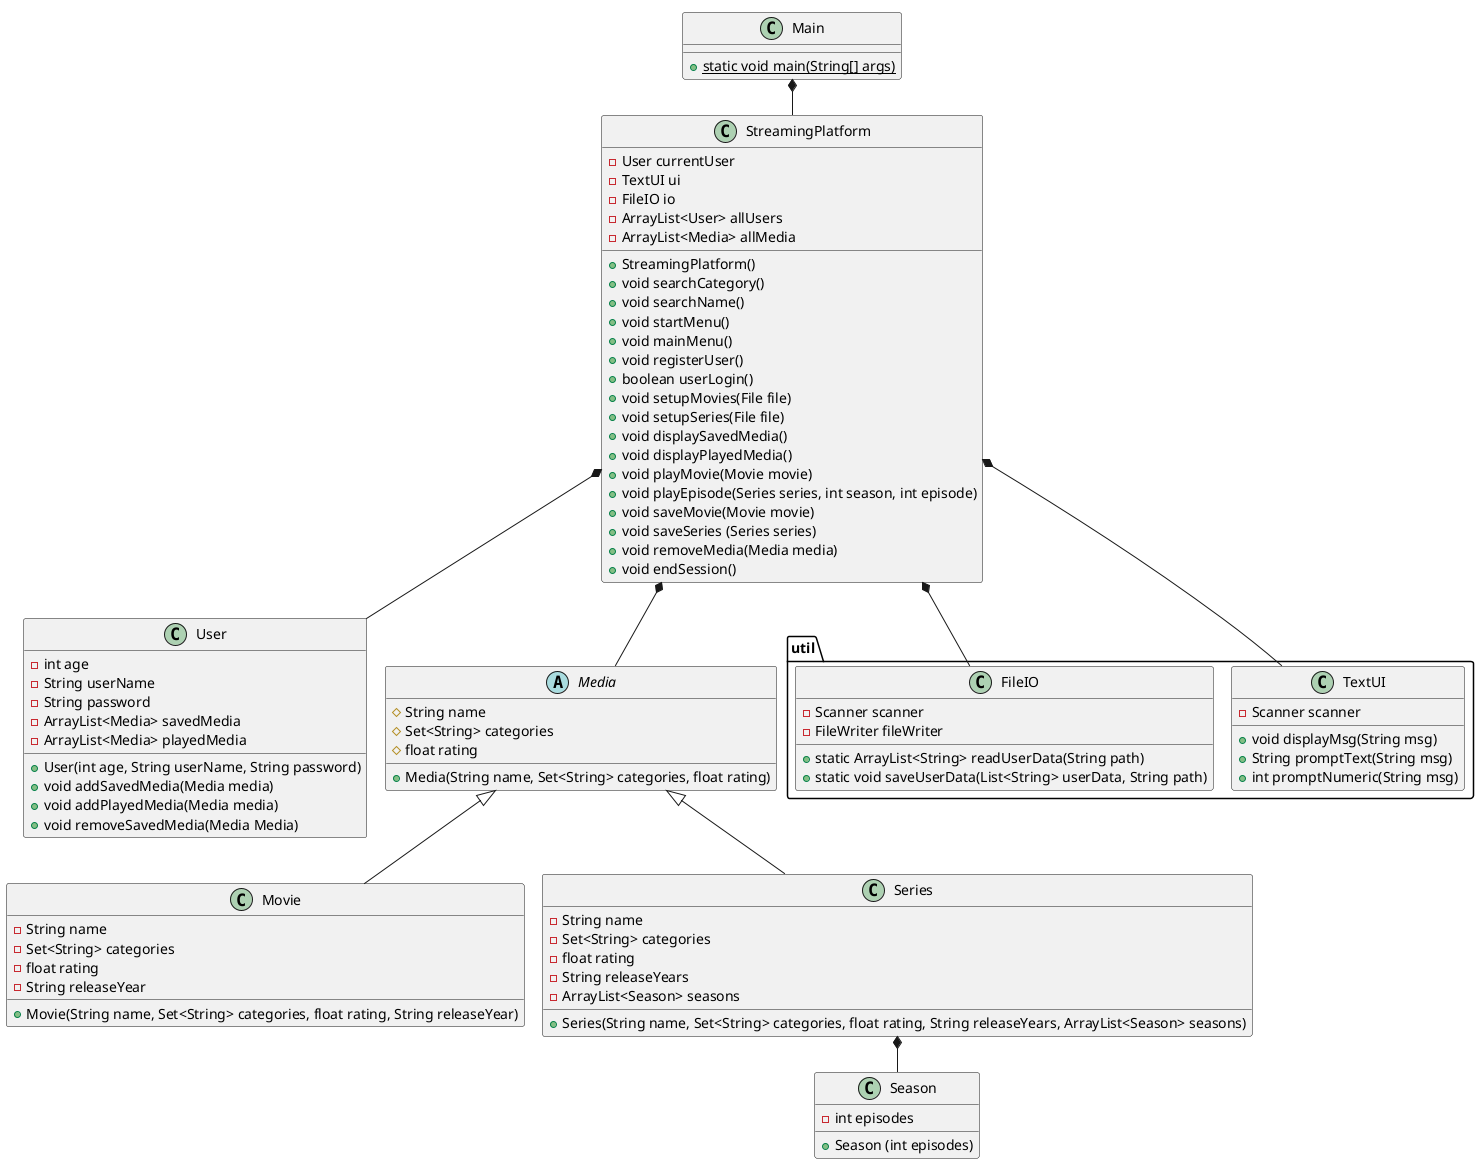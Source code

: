 @startuml
'https://plantuml.com/sequence-diagram


!pragma layout smetana

class Main{
+ {static}static void main(String[] args)
}

class StreamingPlatform{
'attributes
- User currentUser
- TextUI ui
- FileIO io
- ArrayList<User> allUsers
- ArrayList<Media> allMedia

'methods
+ StreamingPlatform()
+ void searchCategory()
+ void searchName()
+ void startMenu()
+ void mainMenu()
+ void registerUser()
+ boolean userLogin()
+ void setupMovies(File file)
+ void setupSeries(File file)
+ void displaySavedMedia()
+ void displayPlayedMedia()
+ void playMovie(Movie movie)
+ void playEpisode(Series series, int season, int episode)
+ void saveMovie(Movie movie)
+ void saveSeries (Series series)
+ void removeMedia(Media media)
+ void endSession()
}

class User {
 - int age
 - String userName
 - String password
 - ArrayList<Media> savedMedia
 - ArrayList<Media> playedMedia

 + User(int age, String userName, String password)
 + void addSavedMedia(Media media)
 + void addPlayedMedia(Media media)
 + void removeSavedMedia(Media Media)
}

abstract class Media{
# String name
# Set<String> categories
# float rating
+ Media(String name, Set<String> categories, float rating)
}

class Movie{
- String name
- Set<String> categories
- float rating
- String releaseYear
+ Movie(String name, Set<String> categories, float rating, String releaseYear)
}

class Series {
- String name
- Set<String> categories
- float rating
- String releaseYears
- ArrayList<Season> seasons
+ Series(String name, Set<String> categories, float rating, String releaseYears, ArrayList<Season> seasons)
}

class Season{
- int episodes

+ Season (int episodes)
}

package "util" {
class TextUI {
 - Scanner scanner
 + void displayMsg(String msg)
 + String promptText(String msg)
 + int promptNumeric(String msg)
}

class FileIO{
 - Scanner scanner
 - FileWriter fileWriter
 + static ArrayList<String> readUserData(String path)
 + static void saveUserData(List<String> userData, String path)
}


Main *-- StreamingPlatform
StreamingPlatform *-- User
StreamingPlatform *-- Media
StreamingPlatform *-- TextUI
StreamingPlatform *-- FileIO
Series *-- Season

Media <|-- Series
Media <|-- Movie




@enduml